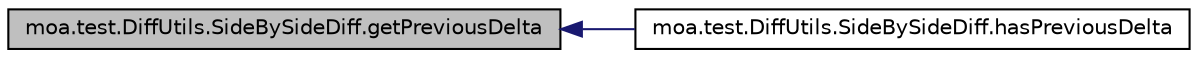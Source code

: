 digraph G
{
  edge [fontname="Helvetica",fontsize="10",labelfontname="Helvetica",labelfontsize="10"];
  node [fontname="Helvetica",fontsize="10",shape=record];
  rankdir=LR;
  Node1 [label="moa.test.DiffUtils.SideBySideDiff.getPreviousDelta",height=0.2,width=0.4,color="black", fillcolor="grey75", style="filled" fontcolor="black"];
  Node1 -> Node2 [dir=back,color="midnightblue",fontsize="10",style="solid",fontname="Helvetica"];
  Node2 [label="moa.test.DiffUtils.SideBySideDiff.hasPreviousDelta",height=0.2,width=0.4,color="black", fillcolor="white", style="filled",URL="$classmoa_1_1test_1_1DiffUtils_1_1SideBySideDiff.html#a53a87bed9e0e360932ad374e17990668",tooltip="Checks whether there is a previous delta after the current line."];
}
